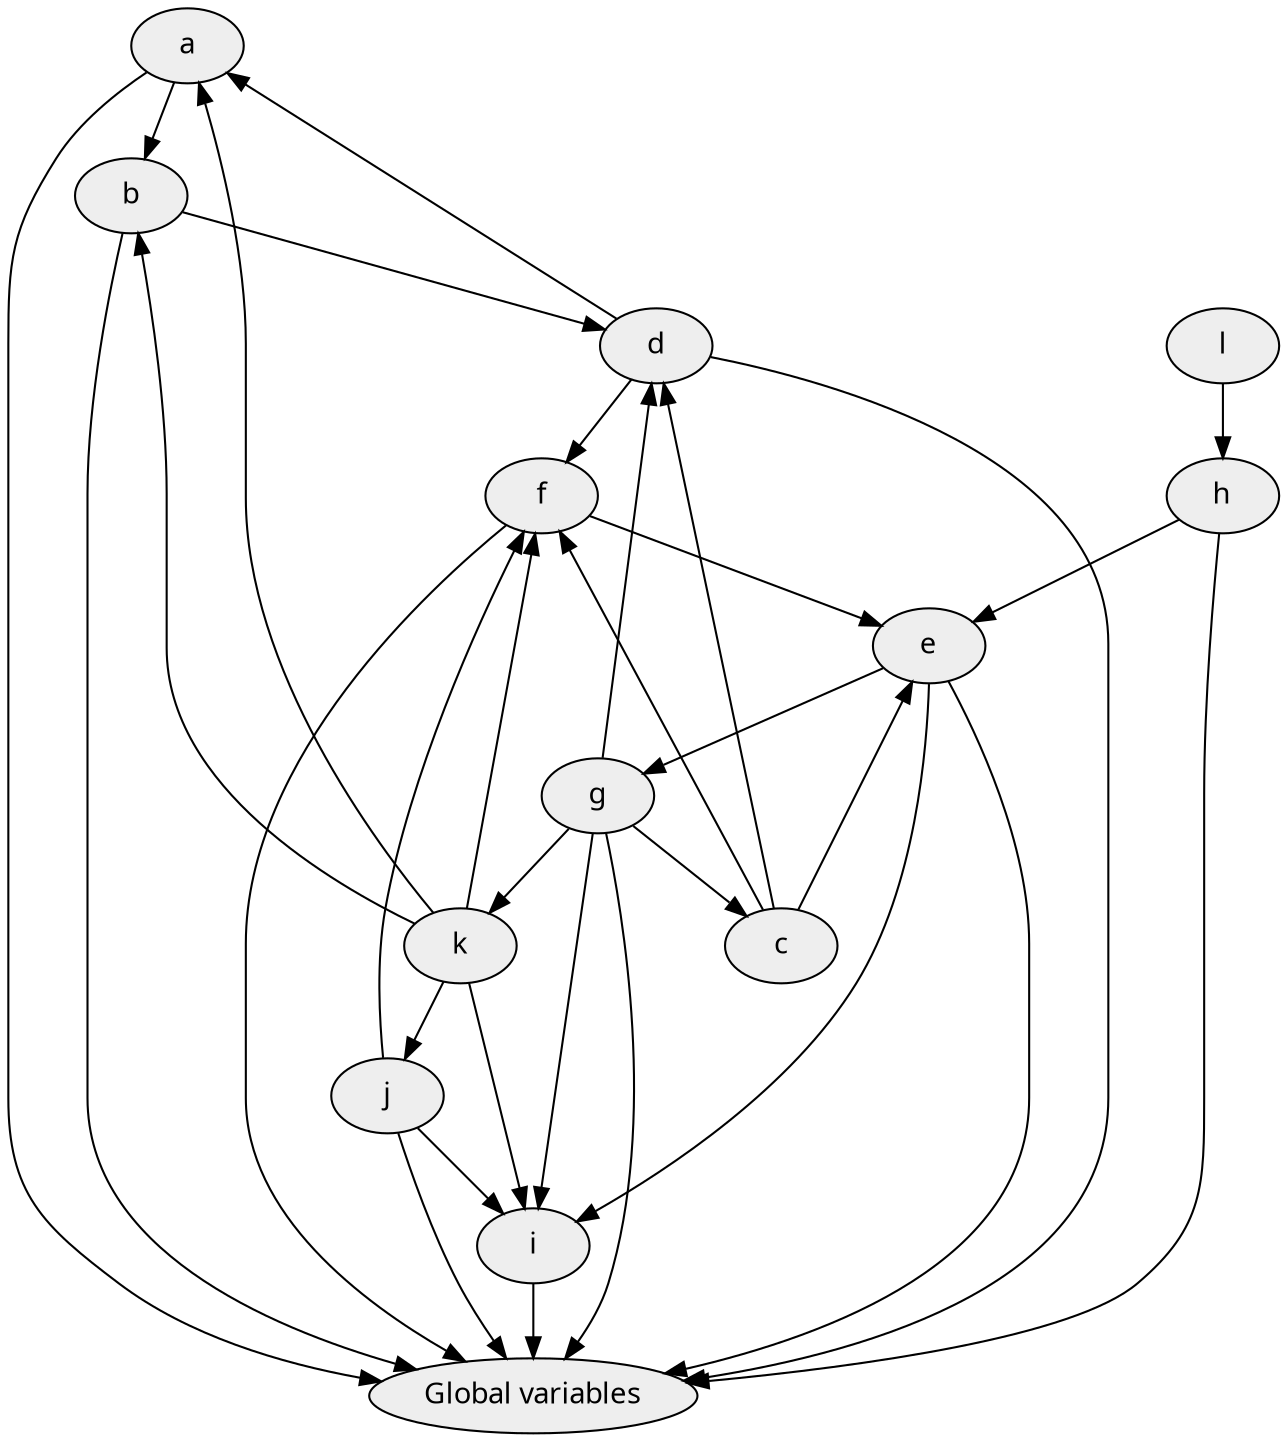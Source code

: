 digraph {
        node [fontname="Sans-Serif" style="filled" fillcolor="#eeeeee"];
        edge [fontname="Sans-Serif"];

        globals [label="Global variables"]
        a [label="a"]
        b [label="b"]
        c [label="c"]
        d [label="d"]
        e [label="e"]
        f [label="f"]
        g [label="g"]
        h [label="h"]
        i [label="i"]
        j [label="j"]
        k [label="k"]
        l [label="l"]

        a -> {globals}
        b -> {globals}
        d -> {globals}
        e -> {globals}
        f -> {globals}
        g -> {globals}
        h -> {globals}
        i -> {globals}
        j -> {globals}
        

        a -> b
        b -> d
        d -> a
        f -> e
        k -> a
        j -> i
        j -> f
        c -> f
        g -> d
        c -> d
        d -> f
        k -> i
        c -> e
        g -> k
        e -> g
        e -> i
        h -> e
        k -> b
        k -> f
        l -> h
        g -> c
        g -> i
        k -> j
}
